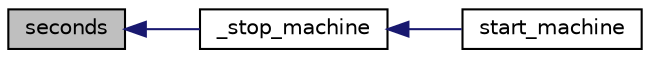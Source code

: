 digraph "seconds"
{
  edge [fontname="Helvetica",fontsize="10",labelfontname="Helvetica",labelfontsize="10"];
  node [fontname="Helvetica",fontsize="10",shape=record];
  rankdir="LR";
  Node1 [label="seconds",height=0.2,width=0.4,color="black", fillcolor="grey75", style="filled" fontcolor="black"];
  Node1 -> Node2 [dir="back",color="midnightblue",fontsize="10",style="solid",fontname="Helvetica"];
  Node2 [label="_stop_machine",height=0.2,width=0.4,color="black", fillcolor="white", style="filled",URL="$startstp_8c.html#af49aa2ff6fdc9c54196bcec458bb3af4"];
  Node2 -> Node3 [dir="back",color="midnightblue",fontsize="10",style="solid",fontname="Helvetica"];
  Node3 [label="start_machine",height=0.2,width=0.4,color="black", fillcolor="white", style="filled",URL="$startstp_8c.html#ad098292050d6059ef0b3af84dac1ef6f"];
}
